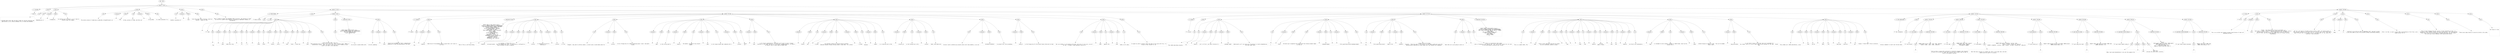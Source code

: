 digraph lpegNode {

node [fontname=Helvetica]
edge [style=dashed]

doc_0 [label="doc - 264"]


doc_0 -> { section_1}
{rank=same; section_1}

section_1 [label="section: 1-229"]


// END RANK doc_0

section_1 -> { header_2 prose_3 prose_4 prose_5 prose_6 prose_7 section_8 section_9}
{rank=same; header_2 prose_3 prose_4 prose_5 prose_6 prose_7 section_8 section_9}

header_2 [label="1 : Compiler"]

prose_3 [label="prose"]

prose_4 [label="prose"]

prose_5 [label="prose"]

prose_6 [label="prose"]

prose_7 [label="prose"]

section_8 [label="section: 21-153"]

section_9 [label="section: 230-264"]


// END RANK section_1

header_2 -> leaf_10
leaf_10  [color=Gray,shape=rectangle,fontname=Inconsolata,label="* Compiler"]
// END RANK header_2

prose_3 -> { raw_11}
{rank=same; raw_11}

raw_11 [label="raw"]


// END RANK prose_3

raw_11 -> leaf_12
leaf_12  [color=Gray,shape=rectangle,fontname=Inconsolata,label="


I decided awhile back that the best format for storing libraries and
applications is as a SQLite database full of blobs and metadata.
"]
// END RANK raw_11

prose_4 -> { raw_13 prespace_14 literal_15 raw_16}
{rank=same; raw_13 prespace_14 literal_15 raw_16}

raw_13 [label="raw"]

prespace_14 [label="prespace"]

literal_15 [label="literal"]

raw_16 [label="raw"]


// END RANK prose_4

raw_13 -> leaf_17
leaf_17  [color=Gray,shape=rectangle,fontname=Inconsolata,label="
Dependencies in"]
// END RANK raw_13

prespace_14 -> leaf_18
leaf_18  [color=Gray,shape=rectangle,fontname=Inconsolata,label=" "]
// END RANK prespace_14

literal_15 -> leaf_19
leaf_19  [color=Gray,shape=rectangle,fontname=Inconsolata,label="bridgetools"]
// END RANK literal_15

raw_16 -> leaf_20
leaf_20  [color=Gray,shape=rectangle,fontname=Inconsolata,label=" are getting out of control, so it's time to
actually make this happen.
"]
// END RANK raw_16

prose_5 -> { raw_21 prespace_22 literal_23 raw_24 prespace_25 literal_26 raw_27}
{rank=same; raw_21 prespace_22 literal_23 raw_24 prespace_25 literal_26 raw_27}

raw_21 [label="raw"]

prespace_22 [label="prespace"]

literal_23 [label="literal"]

raw_24 [label="raw"]

prespace_25 [label="prespace"]

literal_26 [label="literal"]

raw_27 [label="raw"]


// END RANK prose_5

raw_21 -> leaf_28
leaf_28  [color=Gray,shape=rectangle,fontname=Inconsolata,label="
The actual process of compiling is admirably straightforward; we"]
// END RANK raw_21

prespace_22 -> leaf_29
leaf_29  [color=Gray,shape=rectangle,fontname=Inconsolata,label=" "]
// END RANK prespace_22

literal_23 -> leaf_30
leaf_30  [color=Gray,shape=rectangle,fontname=Inconsolata,label="load"]
// END RANK literal_23

raw_24 -> leaf_31
leaf_31  [color=Gray,shape=rectangle,fontname=Inconsolata,label=" a
string, giving it a name, and then use"]
// END RANK raw_24

prespace_25 -> leaf_32
leaf_32  [color=Gray,shape=rectangle,fontname=Inconsolata,label=" "]
// END RANK prespace_25

literal_26 -> leaf_33
leaf_33  [color=Gray,shape=rectangle,fontname=Inconsolata,label="string.dump"]
// END RANK literal_26

raw_27 -> leaf_34
leaf_34  [color=Gray,shape=rectangle,fontname=Inconsolata,label=" to create bytecode of it.
"]
// END RANK raw_27

prose_6 -> { raw_35 prespace_36 literal_37 raw_38}
{rank=same; raw_35 prespace_36 literal_37 raw_38}

raw_35 [label="raw"]

prespace_36 [label="prespace"]

literal_37 [label="literal"]

raw_38 [label="raw"]


// END RANK prose_6

raw_35 -> leaf_39
leaf_39  [color=Gray,shape=rectangle,fontname=Inconsolata,label="
Another invocation of"]
// END RANK raw_35

prespace_36 -> leaf_40
leaf_40  [color=Gray,shape=rectangle,fontname=Inconsolata,label=" "]
// END RANK prespace_36

literal_37 -> leaf_41
leaf_41  [color=Gray,shape=rectangle,fontname=Inconsolata,label="load"]
// END RANK literal_37

raw_38 -> leaf_42
leaf_42  [color=Gray,shape=rectangle,fontname=Inconsolata,label=" turns this back into a function, which we
execute.  Simple as that.
"]
// END RANK raw_38

prose_7 -> { raw_43}
{rank=same; raw_43}

raw_43 [label="raw"]


// END RANK prose_7

raw_43 -> leaf_44
leaf_44  [color=Gray,shape=rectangle,fontname=Inconsolata,label="
Here I intend to design the database table structure, and continue to flesh
out the full system, while hopefully avoiding my lamentable tendency to
overspecify.

"]
// END RANK raw_43

section_8 -> { header_45 prose_46 section_47 section_48 section_49 section_50}
{rank=same; header_45 prose_46 section_47 section_48 section_49 section_50}

header_45 [label="2 : SQLite tables"]

prose_46 [label="prose"]

section_47 [label="section: 24-45"]

section_48 [label="section: 46-106"]

section_49 [label="section: 107-153"]

section_50 [label="section: 154-222"]


// END RANK section_8

header_45 -> leaf_51
leaf_51  [color=Gray,shape=rectangle,fontname=Inconsolata,label="** SQLite tables"]
// END RANK header_45

prose_46 -> { raw_52}
{rank=same; raw_52}

raw_52 [label="raw"]


// END RANK prose_46

raw_52 -> leaf_53
leaf_53  [color=Gray,shape=rectangle,fontname=Inconsolata,label="

"]
// END RANK raw_52

section_47 -> { header_54 prose_55 prose_56 codeblock_57 prose_58}
{rank=same; header_54 prose_55 prose_56 codeblock_57 prose_58}

header_54 [label="3 : code"]

prose_55 [label="prose"]

prose_56 [label="prose"]

codeblock_57 [label="code block 34-40"]

prose_58 [label="prose"]


// END RANK section_47

header_54 -> leaf_59
leaf_59  [color=Gray,shape=rectangle,fontname=Inconsolata,label="*** code"]
// END RANK header_54

prose_55 -> { raw_60 prespace_61 literal_62 raw_63 prespace_64 literal_65 raw_66 prespace_67 literal_68 raw_69 prespace_70 literal_71 raw_72 prespace_73 literal_74 raw_75 prespace_76 literal_77 raw_78}
{rank=same; raw_60 prespace_61 literal_62 raw_63 prespace_64 literal_65 raw_66 prespace_67 literal_68 raw_69 prespace_70 literal_71 raw_72 prespace_73 literal_74 raw_75 prespace_76 literal_77 raw_78}

raw_60 [label="raw"]

prespace_61 [label="prespace"]

literal_62 [label="literal"]

raw_63 [label="raw"]

prespace_64 [label="prespace"]

literal_65 [label="literal"]

raw_66 [label="raw"]

prespace_67 [label="prespace"]

literal_68 [label="literal"]

raw_69 [label="raw"]

prespace_70 [label="prespace"]

literal_71 [label="literal"]

raw_72 [label="raw"]

prespace_73 [label="prespace"]

literal_74 [label="literal"]

raw_75 [label="raw"]

prespace_76 [label="prespace"]

literal_77 [label="literal"]

raw_78 [label="raw"]


// END RANK prose_55

raw_60 -> leaf_79
leaf_79  [color=Gray,shape=rectangle,fontname=Inconsolata,label="

  The"]
// END RANK raw_60

prespace_61 -> leaf_80
leaf_80  [color=Gray,shape=rectangle,fontname=Inconsolata,label=" "]
// END RANK prespace_61

literal_62 -> leaf_81
leaf_81  [color=Gray,shape=rectangle,fontname=Inconsolata,label="code"]
// END RANK literal_62

raw_63 -> leaf_82
leaf_82  [color=Gray,shape=rectangle,fontname=Inconsolata,label=" table has a key"]
// END RANK raw_63

prespace_64 -> leaf_83
leaf_83  [color=Gray,shape=rectangle,fontname=Inconsolata,label=" "]
// END RANK prespace_64

literal_65 -> leaf_84
leaf_84  [color=Gray,shape=rectangle,fontname=Inconsolata,label="id"]
// END RANK literal_65

raw_66 -> leaf_85
leaf_85  [color=Gray,shape=rectangle,fontname=Inconsolata,label=", a"]
// END RANK raw_66

prespace_67 -> leaf_86
leaf_86  [color=Gray,shape=rectangle,fontname=Inconsolata,label=" "]
// END RANK prespace_67

literal_68 -> leaf_87
leaf_87  [color=Gray,shape=rectangle,fontname=Inconsolata,label="blob"]
// END RANK literal_68

raw_69 -> leaf_88
leaf_88  [color=Gray,shape=rectangle,fontname=Inconsolata,label=" field"]
// END RANK raw_69

prespace_70 -> leaf_89
leaf_89  [color=Gray,shape=rectangle,fontname=Inconsolata,label=" "]
// END RANK prespace_70

literal_71 -> leaf_90
leaf_90  [color=Gray,shape=rectangle,fontname=Inconsolata,label="binary"]
// END RANK literal_71

raw_72 -> leaf_91
leaf_91  [color=Gray,shape=rectangle,fontname=Inconsolata,label=", and a"]
// END RANK raw_72

prespace_73 -> leaf_92
leaf_92  [color=Gray,shape=rectangle,fontname=Inconsolata,label=""]
// END RANK prespace_73

literal_74 -> leaf_93
leaf_93  [color=Gray,shape=rectangle,fontname=Inconsolata,label="hash"]
// END RANK literal_74

raw_75 -> leaf_94
leaf_94  [color=Gray,shape=rectangle,fontname=Inconsolata,label=" field.  I think the"]
// END RANK raw_75

prespace_76 -> leaf_95
leaf_95  [color=Gray,shape=rectangle,fontname=Inconsolata,label=" "]
// END RANK prespace_76

literal_77 -> leaf_96
leaf_96  [color=Gray,shape=rectangle,fontname=Inconsolata,label="hash"]
// END RANK literal_77

raw_78 -> leaf_97
leaf_97  [color=Gray,shape=rectangle,fontname=Inconsolata,label=" field should be SHA3, just as a
best-practices sort of thing. As it turns out, after running a test, SHA512 is
substantially faster.  Now, this may or may not be true of SHA512 in pure
LuaJIT, but that's less important.
"]
// END RANK raw_78

prose_56 -> { raw_98}
{rank=same; raw_98}

raw_98 [label="raw"]


// END RANK prose_56

raw_98 -> leaf_99
leaf_99  [color=Gray,shape=rectangle,fontname=Inconsolata,label="
So we want to open/create with:
"]
// END RANK raw_98

codeblock_57 -> leaf_100
leaf_100  [color=Gray,shape=rectangle,fontname=Inconsolata,label="CREATE TABLE IF NOT EXISTS code (
   code_id INTEGER PRIMARY KEY AUTOINCREMENT,
   hash TEXT UNIQUE NOT NULL,
   binary BLOB NOT NULL
);"]
// END RANK codeblock_57

prose_58 -> { raw_101 prespace_102 literal_103 raw_104}
{rank=same; raw_101 prespace_102 literal_103 raw_104}

raw_101 [label="raw"]

prespace_102 [label="prespace"]

literal_103 [label="literal"]

raw_104 [label="raw"]


// END RANK prose_58

raw_101 -> leaf_105
leaf_105  [color=Gray,shape=rectangle,fontname=Inconsolata,label="
strictly speaking"]
// END RANK raw_101

prespace_102 -> leaf_106
leaf_106  [color=Gray,shape=rectangle,fontname=Inconsolata,label=" "]
// END RANK prespace_102

literal_103 -> leaf_107
leaf_107  [color=Gray,shape=rectangle,fontname=Inconsolata,label="blob"]
// END RANK literal_103

raw_104 -> leaf_108
leaf_108  [color=Gray,shape=rectangle,fontname=Inconsolata,label=" should also be UNIQUE but that's comparatively
expensive to check and guaranteed by the hash.

"]
// END RANK raw_104

section_48 -> { header_109 prose_110 codeblock_111 prose_112 prose_113 prose_114 prose_115 prose_116 prose_117 prose_118 prose_119 prose_120 prose_121}
{rank=same; header_109 prose_110 codeblock_111 prose_112 prose_113 prose_114 prose_115 prose_116 prose_117 prose_118 prose_119 prose_120 prose_121}

header_109 [label="3 : module"]

prose_110 [label="prose"]

codeblock_111 [label="code block 51-69"]

prose_112 [label="prose"]

prose_113 [label="prose"]

prose_114 [label="prose"]

prose_115 [label="prose"]

prose_116 [label="prose"]

prose_117 [label="prose"]

prose_118 [label="prose"]

prose_119 [label="prose"]

prose_120 [label="prose"]

prose_121 [label="prose"]


// END RANK section_48

header_109 -> leaf_122
leaf_122  [color=Gray,shape=rectangle,fontname=Inconsolata,label="*** module"]
// END RANK header_109

prose_110 -> { raw_123 prespace_124 literal_125 raw_126}
{rank=same; raw_123 prespace_124 literal_125 raw_126}

raw_123 [label="raw"]

prespace_124 [label="prespace"]

literal_125 [label="literal"]

raw_126 [label="raw"]


// END RANK prose_110

raw_123 -> leaf_127
leaf_127  [color=Gray,shape=rectangle,fontname=Inconsolata,label="

  The"]
// END RANK raw_123

prespace_124 -> leaf_128
leaf_128  [color=Gray,shape=rectangle,fontname=Inconsolata,label=" "]
// END RANK prespace_124

literal_125 -> leaf_129
leaf_129  [color=Gray,shape=rectangle,fontname=Inconsolata,label="modules"]
// END RANK literal_125

raw_126 -> leaf_130
leaf_130  [color=Gray,shape=rectangle,fontname=Inconsolata,label=" table has all the metadata about a given blob. Let's mock it
up first.
"]
// END RANK raw_126

codeblock_111 -> leaf_131
leaf_131  [color=Gray,shape=rectangle,fontname=Inconsolata,label="CREATE TABLE IF NOT EXISTS module (
   module_id INTEGER PRIMARY KEY AUTOINCREMENT,
   time DATETIME DEFAULT CURRENT_TIMESTAMP,
   snapshot INTEGER DEFAULT 1,
   version STRING DEFAULT 'SNAPSHOT',
   name STRING NOT NULL,
   type STRING DEFAULT 'luaJIT-bytecode',
   branch STRING,
   vc_hash STRING,
   project INTEGER NOT NULL,
   code INTEGER,
   FOREIGN KEY (project_id)
      REFERENCES project (project_id)
      ON DELETE RESTRICT
   FOREIGN KEY (code_id)
      REFERENCES code (code_id)
);"]
// END RANK codeblock_111

prose_112 -> { raw_132 prespace_133 literal_134 raw_135 prespace_136 literal_137 raw_138 prespace_139 literal_140 raw_141}
{rank=same; raw_132 prespace_133 literal_134 raw_135 prespace_136 literal_137 raw_138 prespace_139 literal_140 raw_141}

raw_132 [label="raw"]

prespace_133 [label="prespace"]

literal_134 [label="literal"]

raw_135 [label="raw"]

prespace_136 [label="prespace"]

literal_137 [label="literal"]

raw_138 [label="raw"]

prespace_139 [label="prespace"]

literal_140 [label="literal"]

raw_141 [label="raw"]


// END RANK prose_112

raw_132 -> leaf_142
leaf_142  [color=Gray,shape=rectangle,fontname=Inconsolata,label="
Most of this is self-describing."]
// END RANK raw_132

prespace_133 -> leaf_143
leaf_143  [color=Gray,shape=rectangle,fontname=Inconsolata,label=" "]
// END RANK prespace_133

literal_134 -> leaf_144
leaf_144  [color=Gray,shape=rectangle,fontname=Inconsolata,label="snapshot"]
// END RANK literal_134

raw_135 -> leaf_145
leaf_145  [color=Gray,shape=rectangle,fontname=Inconsolata,label=" is a boolean, if false this is a
versioned module.  We'll be adding that later, so everything is configured so
that by default we have a snapshot. "]
// END RANK raw_135

prespace_136 -> leaf_146
leaf_146  [color=Gray,shape=rectangle,fontname=Inconsolata,label=" "]
// END RANK prespace_136

literal_137 -> leaf_147
leaf_147  [color=Gray,shape=rectangle,fontname=Inconsolata,label="version"]
// END RANK literal_137

raw_138 -> leaf_148
leaf_148  [color=Gray,shape=rectangle,fontname=Inconsolata,label=" is expected to be set to
something if"]
// END RANK raw_138

prespace_139 -> leaf_149
leaf_149  [color=Gray,shape=rectangle,fontname=Inconsolata,label=" "]
// END RANK prespace_139

literal_140 -> leaf_150
leaf_150  [color=Gray,shape=rectangle,fontname=Inconsolata,label="version"]
// END RANK literal_140

raw_141 -> leaf_151
leaf_151  [color=Gray,shape=rectangle,fontname=Inconsolata,label=" is true.
"]
// END RANK raw_141

prose_113 -> { raw_152 prespace_153 literal_154 raw_155}
{rank=same; raw_152 prespace_153 literal_154 raw_155}

raw_152 [label="raw"]

prespace_153 [label="prespace"]

literal_154 [label="literal"]

raw_155 [label="raw"]


// END RANK prose_113

raw_152 -> leaf_156
leaf_156  [color=Gray,shape=rectangle,fontname=Inconsolata,label="
Thought: I may want to enforce semver, in which case it would make sense for"]
// END RANK raw_152

prespace_153 -> leaf_157
leaf_157  [color=Gray,shape=rectangle,fontname=Inconsolata,label=""]
// END RANK prespace_153

literal_154 -> leaf_158
leaf_158  [color=Gray,shape=rectangle,fontname=Inconsolata,label="version"]
// END RANK literal_154

raw_155 -> leaf_159
leaf_159  [color=Gray,shape=rectangle,fontname=Inconsolata,label=" to be a foreign key to a table containing major, minor, and patch
fields.
"]
// END RANK raw_155

prose_114 -> { prespace_160 literal_161 raw_162 prespace_163 literal_164 raw_165 prespace_166 literal_167 raw_168 prespace_169 literal_170 raw_171}
{rank=same; prespace_160 literal_161 raw_162 prespace_163 literal_164 raw_165 prespace_166 literal_167 raw_168 prespace_169 literal_170 raw_171}

prespace_160 [label="prespace"]

literal_161 [label="literal"]

raw_162 [label="raw"]

prespace_163 [label="prespace"]

literal_164 [label="literal"]

raw_165 [label="raw"]

prespace_166 [label="prespace"]

literal_167 [label="literal"]

raw_168 [label="raw"]

prespace_169 [label="prespace"]

literal_170 [label="literal"]

raw_171 [label="raw"]


// END RANK prose_114

prespace_160 -> leaf_172
leaf_172  [color=Gray,shape=rectangle,fontname=Inconsolata,label=""]
// END RANK prespace_160

literal_161 -> leaf_173
leaf_173  [color=Gray,shape=rectangle,fontname=Inconsolata,label="name"]
// END RANK literal_161

raw_162 -> leaf_174
leaf_174  [color=Gray,shape=rectangle,fontname=Inconsolata,label=" is the string used to"]
// END RANK raw_162

prespace_163 -> leaf_175
leaf_175  [color=Gray,shape=rectangle,fontname=Inconsolata,label=" "]
// END RANK prespace_163

literal_164 -> leaf_176
leaf_176  [color=Gray,shape=rectangle,fontname=Inconsolata,label="require"]
// END RANK literal_164

raw_165 -> leaf_177
leaf_177  [color=Gray,shape=rectangle,fontname=Inconsolata,label=" the module, stripped of any project
header. "]
// END RANK raw_165

prespace_166 -> leaf_178
leaf_178  [color=Gray,shape=rectangle,fontname=Inconsolata,label=" "]
// END RANK prespace_166

literal_167 -> leaf_179
leaf_179  [color=Gray,shape=rectangle,fontname=Inconsolata,label="name"]
// END RANK literal_167

raw_168 -> leaf_180
leaf_180  [color=Gray,shape=rectangle,fontname=Inconsolata,label=" is not unique except when combined with a"]
// END RANK raw_168

prespace_169 -> leaf_181
leaf_181  [color=Gray,shape=rectangle,fontname=Inconsolata,label=" "]
// END RANK prespace_169

literal_170 -> leaf_182
leaf_182  [color=Gray,shape=rectangle,fontname=Inconsolata,label="project"]
// END RANK literal_170

raw_171 -> leaf_183
leaf_183  [color=Gray,shape=rectangle,fontname=Inconsolata,label=", which
is.
"]
// END RANK raw_171

prose_115 -> { prespace_184 literal_185 raw_186}
{rank=same; prespace_184 literal_185 raw_186}

prespace_184 [label="prespace"]

literal_185 [label="literal"]

raw_186 [label="raw"]


// END RANK prose_115

prespace_184 -> leaf_187
leaf_187  [color=Gray,shape=rectangle,fontname=Inconsolata,label=""]
// END RANK prespace_184

literal_185 -> leaf_188
leaf_188  [color=Gray,shape=rectangle,fontname=Inconsolata,label="type"]
// END RANK literal_185

raw_186 -> leaf_189
leaf_189  [color=Gray,shape=rectangle,fontname=Inconsolata,label=" is for future compatibility. Eventually we'll want to store C shared
libraries in the codex, and Orb is in principle language-agnostic, so there's
no natural limit to what types we might have.
"]
// END RANK raw_186

prose_116 -> { prespace_190 literal_191 raw_192 prespace_193 literal_194 raw_195 prespace_196 literal_197 raw_198 prespace_199 literal_200 raw_201}
{rank=same; prespace_190 literal_191 raw_192 prespace_193 literal_194 raw_195 prespace_196 literal_197 raw_198 prespace_199 literal_200 raw_201}

prespace_190 [label="prespace"]

literal_191 [label="literal"]

raw_192 [label="raw"]

prespace_193 [label="prespace"]

literal_194 [label="literal"]

raw_195 [label="raw"]

prespace_196 [label="prespace"]

literal_197 [label="literal"]

raw_198 [label="raw"]

prespace_199 [label="prespace"]

literal_200 [label="literal"]

raw_201 [label="raw"]


// END RANK prose_116

prespace_190 -> leaf_202
leaf_202  [color=Gray,shape=rectangle,fontname=Inconsolata,label=""]
// END RANK prespace_190

literal_191 -> leaf_203
leaf_203  [color=Gray,shape=rectangle,fontname=Inconsolata,label="branch"]
// END RANK literal_191

raw_192 -> leaf_204
leaf_204  [color=Gray,shape=rectangle,fontname=Inconsolata,label=" and"]
// END RANK raw_192

prespace_193 -> leaf_205
leaf_205  [color=Gray,shape=rectangle,fontname=Inconsolata,label=" "]
// END RANK prespace_193

literal_194 -> leaf_206
leaf_206  [color=Gray,shape=rectangle,fontname=Inconsolata,label="vc_hash"]
// END RANK literal_194

raw_195 -> leaf_207
leaf_207  [color=Gray,shape=rectangle,fontname=Inconsolata,label=" are optional fields for version-control purposes.
Optional because release software doesn't need them.  It's called"]
// END RANK raw_195

prespace_196 -> leaf_208
leaf_208  [color=Gray,shape=rectangle,fontname=Inconsolata,label=" "]
// END RANK prespace_196

literal_197 -> leaf_209
leaf_209  [color=Gray,shape=rectangle,fontname=Inconsolata,label="vc_hash"]
// END RANK literal_197

raw_198 -> leaf_210
leaf_210  [color=Gray,shape=rectangle,fontname=Inconsolata,label="
because"]
// END RANK raw_198

prespace_199 -> leaf_211
leaf_211  [color=Gray,shape=rectangle,fontname=Inconsolata,label=" "]
// END RANK prespace_199

literal_200 -> leaf_212
leaf_212  [color=Gray,shape=rectangle,fontname=Inconsolata,label="commit"]
// END RANK literal_200

raw_201 -> leaf_213
leaf_213  [color=Gray,shape=rectangle,fontname=Inconsolata,label=" is a reserved word in SQL.
"]
// END RANK raw_201

prose_117 -> { prespace_214 literal_215 raw_216 prespace_217 literal_218 raw_219}
{rank=same; prespace_214 literal_215 raw_216 prespace_217 literal_218 raw_219}

prespace_214 [label="prespace"]

literal_215 [label="literal"]

raw_216 [label="raw"]

prespace_217 [label="prespace"]

literal_218 [label="literal"]

raw_219 [label="raw"]


// END RANK prose_117

prespace_214 -> leaf_220
leaf_220  [color=Gray,shape=rectangle,fontname=Inconsolata,label=""]
// END RANK prespace_214

literal_215 -> leaf_221
leaf_221  [color=Gray,shape=rectangle,fontname=Inconsolata,label="project_id"]
// END RANK literal_215

raw_216 -> leaf_222
leaf_222  [color=Gray,shape=rectangle,fontname=Inconsolata,label=" is the foreign key to the"]
// END RANK raw_216

prespace_217 -> leaf_223
leaf_223  [color=Gray,shape=rectangle,fontname=Inconsolata,label=" "]
// END RANK prespace_217

literal_218 -> leaf_224
leaf_224  [color=Gray,shape=rectangle,fontname=Inconsolata,label="project"]
// END RANK literal_218

raw_219 -> leaf_225
leaf_225  [color=Gray,shape=rectangle,fontname=Inconsolata,label=" table, described next.
"]
// END RANK raw_219

prose_118 -> { raw_226 prespace_227 literal_228 raw_229}
{rank=same; raw_226 prespace_227 literal_228 raw_229}

raw_226 [label="raw"]

prespace_227 [label="prespace"]

literal_228 [label="literal"]

raw_229 [label="raw"]


// END RANK prose_118

raw_226 -> leaf_230
leaf_230  [color=Gray,shape=rectangle,fontname=Inconsolata,label="
We don't want to delete any projects which still have modules, so we use"]
// END RANK raw_226

prespace_227 -> leaf_231
leaf_231  [color=Gray,shape=rectangle,fontname=Inconsolata,label=""]
// END RANK prespace_227

literal_228 -> leaf_232
leaf_232  [color=Gray,shape=rectangle,fontname=Inconsolata,label="ON DELETE RESTRICT"]
// END RANK literal_228

raw_229 -> leaf_233
leaf_233  [color=Gray,shape=rectangle,fontname=Inconsolata,label=" to prevent this from succeeding.
"]
// END RANK raw_229

prose_119 -> { prespace_234 literal_235 raw_236}
{rank=same; prespace_234 literal_235 raw_236}

prespace_234 [label="prespace"]

literal_235 [label="literal"]

raw_236 [label="raw"]


// END RANK prose_119

prespace_234 -> leaf_237
leaf_237  [color=Gray,shape=rectangle,fontname=Inconsolata,label=""]
// END RANK prespace_234

literal_235 -> leaf_238
leaf_238  [color=Gray,shape=rectangle,fontname=Inconsolata,label="code_id"]
// END RANK literal_235

raw_236 -> leaf_239
leaf_239  [color=Gray,shape=rectangle,fontname=Inconsolata,label=" is the foreign key for the actual binary blob and its hash.
"]
// END RANK raw_236

prose_120 -> { raw_240 prespace_241 literal_242 raw_243 prespace_244 literal_245 raw_246}
{rank=same; raw_240 prespace_241 literal_242 raw_243 prespace_244 literal_245 raw_246}

raw_240 [label="raw"]

prespace_241 [label="prespace"]

literal_242 [label="literal"]

raw_243 [label="raw"]

prespace_244 [label="prespace"]

literal_245 [label="literal"]

raw_246 [label="raw"]


// END RANK prose_120

raw_240 -> leaf_247
leaf_247  [color=Gray,shape=rectangle,fontname=Inconsolata,label="
Not sure whether to de-normalize the hash, and since I'm not sure, we won't
for now.  It doesn't seem necessary since we'll"]
// END RANK raw_240

prespace_241 -> leaf_248
leaf_248  [color=Gray,shape=rectangle,fontname=Inconsolata,label=" "]
// END RANK prespace_241

literal_242 -> leaf_249
leaf_249  [color=Gray,shape=rectangle,fontname=Inconsolata,label="JOIN"]
// END RANK literal_242

raw_243 -> leaf_250
leaf_250  [color=Gray,shape=rectangle,fontname=Inconsolata,label=" against the"]
// END RANK raw_243

prespace_244 -> leaf_251
leaf_251  [color=Gray,shape=rectangle,fontname=Inconsolata,label=" "]
// END RANK prespace_244

literal_245 -> leaf_252
leaf_252  [color=Gray,shape=rectangle,fontname=Inconsolata,label="code"]
// END RANK literal_245

raw_246 -> leaf_253
leaf_253  [color=Gray,shape=rectangle,fontname=Inconsolata,label="
table in all cases.
"]
// END RANK raw_246

prose_121 -> { raw_254}
{rank=same; raw_254}

raw_254 [label="raw"]


// END RANK prose_121

raw_254 -> leaf_255
leaf_255  [color=Gray,shape=rectangle,fontname=Inconsolata,label="
It might be useful to add at least the hash of the source Orb file, I'm
trying to stay focused for now.

"]
// END RANK raw_254

section_49 -> { header_256 prose_257 prose_258 prose_259 prose_260 prose_261 codeblock_262 prose_263 prose_264 prose_265 prose_266}
{rank=same; header_256 prose_257 prose_258 prose_259 prose_260 prose_261 codeblock_262 prose_263 prose_264 prose_265 prose_266}

header_256 [label="3 : project"]

prose_257 [label="prose"]

prose_258 [label="prose"]

prose_259 [label="prose"]

prose_260 [label="prose"]

prose_261 [label="prose"]

codeblock_262 [label="code block 126-136"]

prose_263 [label="prose"]

prose_264 [label="prose"]

prose_265 [label="prose"]

prose_266 [label="prose"]


// END RANK section_49

header_256 -> leaf_267
leaf_267  [color=Gray,shape=rectangle,fontname=Inconsolata,label="*** project"]
// END RANK header_256

prose_257 -> { raw_268}
{rank=same; raw_268}

raw_268 [label="raw"]


// END RANK prose_257

raw_268 -> leaf_269
leaf_269  [color=Gray,shape=rectangle,fontname=Inconsolata,label="

This table describes projects.
"]
// END RANK raw_268

prose_258 -> { raw_270 prespace_271 literal_272 raw_273 prespace_274 literal_275 raw_276}
{rank=same; raw_270 prespace_271 literal_272 raw_273 prespace_274 literal_275 raw_276}

raw_270 [label="raw"]

prespace_271 [label="prespace"]

literal_272 [label="literal"]

raw_273 [label="raw"]

prespace_274 [label="prespace"]

literal_275 [label="literal"]

raw_276 [label="raw"]


// END RANK prose_258

raw_270 -> leaf_277
leaf_277  [color=Gray,shape=rectangle,fontname=Inconsolata,label="
Our"]
// END RANK raw_270

prespace_271 -> leaf_278
leaf_278  [color=Gray,shape=rectangle,fontname=Inconsolata,label=" "]
// END RANK prespace_271

literal_272 -> leaf_279
leaf_279  [color=Gray,shape=rectangle,fontname=Inconsolata,label="require"]
// END RANK literal_272

raw_273 -> leaf_280
leaf_280  [color=Gray,shape=rectangle,fontname=Inconsolata,label=" will, at first, just add a function to"]
// END RANK raw_273

prespace_274 -> leaf_281
leaf_281  [color=Gray,shape=rectangle,fontname=Inconsolata,label=" "]
// END RANK prespace_274

literal_275 -> leaf_282
leaf_282  [color=Gray,shape=rectangle,fontname=Inconsolata,label="package.loader"]
// END RANK literal_275

raw_276 -> leaf_283
leaf_283  [color=Gray,shape=rectangle,fontname=Inconsolata,label=".
Additionally we'll use some sort of manifest to resolve dependencies,
but that comes later.
"]
// END RANK raw_276

prose_259 -> { raw_284 prespace_285 italic_286 raw_287 prespace_288 literal_289 raw_290 prespace_291 literal_292 raw_293}
{rank=same; raw_284 prespace_285 italic_286 raw_287 prespace_288 literal_289 raw_290 prespace_291 literal_292 raw_293}

raw_284 [label="raw"]

prespace_285 [label="prespace"]

italic_286 [label="italic"]

raw_287 [label="raw"]

prespace_288 [label="prespace"]

literal_289 [label="literal"]

raw_290 [label="raw"]

prespace_291 [label="prespace"]

literal_292 [label="literal"]

raw_293 [label="raw"]


// END RANK prose_259

raw_284 -> leaf_294
leaf_294  [color=Gray,shape=rectangle,fontname=Inconsolata,label="
I"]
// END RANK raw_284

prespace_285 -> leaf_295
leaf_295  [color=Gray,shape=rectangle,fontname=Inconsolata,label=" "]
// END RANK prespace_285

italic_286 -> leaf_296
leaf_296  [color=Gray,shape=rectangle,fontname=Inconsolata,label="think"]
// END RANK italic_286

raw_287 -> leaf_297
leaf_297  [color=Gray,shape=rectangle,fontname=Inconsolata,label=" the best way to separate fully-qualified from relative module names
is like so:"]
// END RANK raw_287

prespace_288 -> leaf_298
leaf_298  [color=Gray,shape=rectangle,fontname=Inconsolata,label=" "]
// END RANK prespace_288

literal_289 -> leaf_299
leaf_299  [color=Gray,shape=rectangle,fontname=Inconsolata,label="modname/submod"]
// END RANK literal_289

raw_290 -> leaf_300
leaf_300  [color=Gray,shape=rectangle,fontname=Inconsolata,label=","]
// END RANK raw_290

prespace_291 -> leaf_301
leaf_301  [color=Gray,shape=rectangle,fontname=Inconsolata,label=" "]
// END RANK prespace_291

literal_292 -> leaf_302
leaf_302  [color=Gray,shape=rectangle,fontname=Inconsolata,label="fully.qualified.project:modname/submod"]
// END RANK literal_292

raw_293 -> leaf_303
leaf_303  [color=Gray,shape=rectangle,fontname=Inconsolata,label=".
"]
// END RANK raw_293

prose_260 -> { raw_304 prespace_305 literal_306 raw_307 prespace_308 bold_309 raw_310}
{rank=same; raw_304 prespace_305 literal_306 raw_307 prespace_308 bold_309 raw_310}

raw_304 [label="raw"]

prespace_305 [label="prespace"]

literal_306 [label="literal"]

raw_307 [label="raw"]

prespace_308 [label="prespace"]

bold_309 [label="bold"]

raw_310 [label="raw"]


// END RANK prose_260

raw_304 -> leaf_311
leaf_311  [color=Gray,shape=rectangle,fontname=Inconsolata,label="
Any"]
// END RANK raw_304

prespace_305 -> leaf_312
leaf_312  [color=Gray,shape=rectangle,fontname=Inconsolata,label=" "]
// END RANK prespace_305

literal_306 -> leaf_313
leaf_313  [color=Gray,shape=rectangle,fontname=Inconsolata,label="fully.qualified.project"]
// END RANK literal_306

raw_307 -> leaf_314
leaf_314  [color=Gray,shape=rectangle,fontname=Inconsolata,label=" needs to be"]
// END RANK raw_307

prespace_308 -> leaf_315
leaf_315  [color=Gray,shape=rectangle,fontname=Inconsolata,label=" "]
// END RANK prespace_308

bold_309 -> leaf_316
leaf_316  [color=Gray,shape=rectangle,fontname=Inconsolata,label="globally"]
// END RANK bold_309

raw_310 -> leaf_317
leaf_317  [color=Gray,shape=rectangle,fontname=Inconsolata,label=" unique across all bridge
projects.  There has never in the history of ever been a good way to do this.
Having project manifests at least keeps this from leaking into codebases.
"]
// END RANK raw_310

prose_261 -> { raw_318 prespace_319 literal_320 raw_321}
{rank=same; raw_318 prespace_319 literal_320 raw_321}

raw_318 [label="raw"]

prespace_319 [label="prespace"]

literal_320 [label="literal"]

raw_321 [label="raw"]


// END RANK prose_261

raw_318 -> leaf_322
leaf_322  [color=Gray,shape=rectangle,fontname=Inconsolata,label="
Note that we're just going to split on"]
// END RANK raw_318

prespace_319 -> leaf_323
leaf_323  [color=Gray,shape=rectangle,fontname=Inconsolata,label=" "]
// END RANK prespace_319

literal_320 -> leaf_324
leaf_324  [color=Gray,shape=rectangle,fontname=Inconsolata,label=":"]
// END RANK literal_320

raw_321 -> leaf_325
leaf_325  [color=Gray,shape=rectangle,fontname=Inconsolata,label=", there's no expectation that either
side is formatted in any special way.  Any \"valid utf8\" except let's be real,
I'm not even going to sanitize your string...
"]
// END RANK raw_321

codeblock_262 -> leaf_326
leaf_326  [color=Gray,shape=rectangle,fontname=Inconsolata,label="CREATE TABLE IF NOT EXISTS project (
   project_id INTEGER PRIMARY KEY AUTOINCREMENT,
   name STRING UNIQUE NOT NULL ON CONFLICT IGNORE,
   repo STRING,
   repo_type STRING DEFAULT 'git',
   repo_alternates STRING,
   home STRING,
   website STRING
);"]
// END RANK codeblock_262

prose_263 -> { raw_327 prespace_328 literal_329 raw_330 prespace_331 literal_332 raw_333 prespace_334 literal_335 raw_336 prespace_337 literal_338 raw_339 prespace_340 literal_341 raw_342 prespace_343 literal_344 raw_345}
{rank=same; raw_327 prespace_328 literal_329 raw_330 prespace_331 literal_332 raw_333 prespace_334 literal_335 raw_336 prespace_337 literal_338 raw_339 prespace_340 literal_341 raw_342 prespace_343 literal_344 raw_345}

raw_327 [label="raw"]

prespace_328 [label="prespace"]

literal_329 [label="literal"]

raw_330 [label="raw"]

prespace_331 [label="prespace"]

literal_332 [label="literal"]

raw_333 [label="raw"]

prespace_334 [label="prespace"]

literal_335 [label="literal"]

raw_336 [label="raw"]

prespace_337 [label="prespace"]

literal_338 [label="literal"]

raw_339 [label="raw"]

prespace_340 [label="prespace"]

literal_341 [label="literal"]

raw_342 [label="raw"]

prespace_343 [label="prespace"]

literal_344 [label="literal"]

raw_345 [label="raw"]


// END RANK prose_263

raw_327 -> leaf_346
leaf_346  [color=Gray,shape=rectangle,fontname=Inconsolata,label="
This is a simple table. The"]
// END RANK raw_327

prespace_328 -> leaf_347
leaf_347  [color=Gray,shape=rectangle,fontname=Inconsolata,label=" "]
// END RANK prespace_328

literal_329 -> leaf_348
leaf_348  [color=Gray,shape=rectangle,fontname=Inconsolata,label="name"]
// END RANK literal_329

raw_330 -> leaf_349
leaf_349  [color=Gray,shape=rectangle,fontname=Inconsolata,label=" field is most important and must be unique,
as we've indicated, globally unique."]
// END RANK raw_330

prespace_331 -> leaf_350
leaf_350  [color=Gray,shape=rectangle,fontname=Inconsolata,label=" "]
// END RANK prespace_331

literal_332 -> leaf_351
leaf_351  [color=Gray,shape=rectangle,fontname=Inconsolata,label="repo"]
// END RANK literal_332

raw_333 -> leaf_352
leaf_352  [color=Gray,shape=rectangle,fontname=Inconsolata,label=","]
// END RANK raw_333

prespace_334 -> leaf_353
leaf_353  [color=Gray,shape=rectangle,fontname=Inconsolata,label=" "]
// END RANK prespace_334

literal_335 -> leaf_354
leaf_354  [color=Gray,shape=rectangle,fontname=Inconsolata,label="home"]
// END RANK literal_335

raw_336 -> leaf_355
leaf_355  [color=Gray,shape=rectangle,fontname=Inconsolata,label=", and"]
// END RANK raw_336

prespace_337 -> leaf_356
leaf_356  [color=Gray,shape=rectangle,fontname=Inconsolata,label=" "]
// END RANK prespace_337

literal_338 -> leaf_357
leaf_357  [color=Gray,shape=rectangle,fontname=Inconsolata,label="website"]
// END RANK literal_338

raw_339 -> leaf_358
leaf_358  [color=Gray,shape=rectangle,fontname=Inconsolata,label=" are all
URIs; I think"]
// END RANK raw_339

prespace_340 -> leaf_359
leaf_359  [color=Gray,shape=rectangle,fontname=Inconsolata,label=" "]
// END RANK prespace_340

literal_341 -> leaf_360
leaf_360  [color=Gray,shape=rectangle,fontname=Inconsolata,label="repo"]
// END RANK literal_341

raw_342 -> leaf_361
leaf_361  [color=Gray,shape=rectangle,fontname=Inconsolata,label=" and"]
// END RANK raw_342

prespace_343 -> leaf_362
leaf_362  [color=Gray,shape=rectangle,fontname=Inconsolata,label=" "]
// END RANK prespace_343

literal_344 -> leaf_363
leaf_363  [color=Gray,shape=rectangle,fontname=Inconsolata,label="website"]
// END RANK literal_344

raw_345 -> leaf_364
leaf_364  [color=Gray,shape=rectangle,fontname=Inconsolata,label=" are fairly self-explanatory.
"]
// END RANK raw_345

prose_264 -> { prespace_365 literal_366 raw_367 prespace_368 literal_369 raw_370}
{rank=same; prespace_365 literal_366 raw_367 prespace_368 literal_369 raw_370}

prespace_365 [label="prespace"]

literal_366 [label="literal"]

raw_367 [label="raw"]

prespace_368 [label="prespace"]

literal_369 [label="literal"]

raw_370 [label="raw"]


// END RANK prose_264

prespace_365 -> leaf_371
leaf_371  [color=Gray,shape=rectangle,fontname=Inconsolata,label=""]
// END RANK prespace_365

literal_366 -> leaf_372
leaf_372  [color=Gray,shape=rectangle,fontname=Inconsolata,label="home"]
// END RANK literal_366

raw_367 -> leaf_373
leaf_373  [color=Gray,shape=rectangle,fontname=Inconsolata,label=" is intended to serve content, probably in JSON format, which can be
placed into a"]
// END RANK raw_367

prespace_368 -> leaf_374
leaf_374  [color=Gray,shape=rectangle,fontname=Inconsolata,label=" "]
// END RANK prespace_368

literal_369 -> leaf_375
leaf_375  [color=Gray,shape=rectangle,fontname=Inconsolata,label="codex"]
// END RANK literal_369

raw_370 -> leaf_376
leaf_376  [color=Gray,shape=rectangle,fontname=Inconsolata,label=" without having to compile a repo.  This will be added
(much) later.
"]
// END RANK raw_370

prose_265 -> { prespace_377 literal_378 raw_379}
{rank=same; prespace_377 literal_378 raw_379}

prespace_377 [label="prespace"]

literal_378 [label="literal"]

raw_379 [label="raw"]


// END RANK prose_265

prespace_377 -> leaf_380
leaf_380  [color=Gray,shape=rectangle,fontname=Inconsolata,label=""]
// END RANK prespace_377

literal_378 -> leaf_381
leaf_381  [color=Gray,shape=rectangle,fontname=Inconsolata,label="repo_alternates"]
// END RANK literal_378

raw_379 -> leaf_382
leaf_382  [color=Gray,shape=rectangle,fontname=Inconsolata,label=" is just what it says: if the main repo isn't available for
any reason, this is a list of URIs which can be checked for the repo.  Format
TBD.
"]
// END RANK raw_379

prose_266 -> { raw_383 prespace_384 literal_385 raw_386 prespace_387 literal_388 raw_389 prespace_390 literal_391 raw_392 prespace_393 literal_394 raw_395}
{rank=same; raw_383 prespace_384 literal_385 raw_386 prespace_387 literal_388 raw_389 prespace_390 literal_391 raw_392 prespace_393 literal_394 raw_395}

raw_383 [label="raw"]

prespace_384 [label="prespace"]

literal_385 [label="literal"]

raw_386 [label="raw"]

prespace_387 [label="prespace"]

literal_388 [label="literal"]

raw_389 [label="raw"]

prespace_390 [label="prespace"]

literal_391 [label="literal"]

raw_392 [label="raw"]

prespace_393 [label="prespace"]

literal_394 [label="literal"]

raw_395 [label="raw"]


// END RANK prose_266

raw_383 -> leaf_396
leaf_396  [color=Gray,shape=rectangle,fontname=Inconsolata,label="
This scheme isn't 100% satisfactory, since"]
// END RANK raw_383

prespace_384 -> leaf_397
leaf_397  [color=Gray,shape=rectangle,fontname=Inconsolata,label=" "]
// END RANK prespace_384

literal_385 -> leaf_398
leaf_398  [color=Gray,shape=rectangle,fontname=Inconsolata,label="repo"]
// END RANK literal_385

raw_386 -> leaf_399
leaf_399  [color=Gray,shape=rectangle,fontname=Inconsolata,label=" can be"]
// END RANK raw_386

prespace_387 -> leaf_400
leaf_400  [color=Gray,shape=rectangle,fontname=Inconsolata,label=" "]
// END RANK prespace_387

literal_388 -> leaf_401
leaf_401  [color=Gray,shape=rectangle,fontname=Inconsolata,label="NULL"]
// END RANK literal_388

raw_389 -> leaf_402
leaf_402  [color=Gray,shape=rectangle,fontname=Inconsolata,label=", but"]
// END RANK raw_389

prespace_390 -> leaf_403
leaf_403  [color=Gray,shape=rectangle,fontname=Inconsolata,label=""]
// END RANK prespace_390

literal_391 -> leaf_404
leaf_404  [color=Gray,shape=rectangle,fontname=Inconsolata,label="repo_type"]
// END RANK literal_391

raw_392 -> leaf_405
leaf_405  [color=Gray,shape=rectangle,fontname=Inconsolata,label=" would be"]
// END RANK raw_392

prespace_393 -> leaf_406
leaf_406  [color=Gray,shape=rectangle,fontname=Inconsolata,label=" "]
// END RANK prespace_393

literal_394 -> leaf_407
leaf_407  [color=Gray,shape=rectangle,fontname=Inconsolata,label="git"]
// END RANK literal_394

raw_395 -> leaf_408
leaf_408  [color=Gray,shape=rectangle,fontname=Inconsolata,label=" anyway. I think that's fine in practice.

"]
// END RANK raw_395

section_50 -> { header_409 prose_410 section_411 section_412 section_413 section_414 section_415 section_416 section_417}
{rank=same; header_409 prose_410 section_411 section_412 section_413 section_414 section_415 section_416 section_417}

header_409 [label="3 : SQL statements"]

prose_410 [label="prose"]

section_411 [label="section: 159-167"]

section_412 [label="section: 168-180"]

section_413 [label="section: 181-192"]

section_414 [label="section: 193-200"]

section_415 [label="section: 201-208"]

section_416 [label="section: 209-222"]

section_417 [label="section: 223-229"]


// END RANK section_50

header_409 -> leaf_418
leaf_418  [color=Gray,shape=rectangle,fontname=Inconsolata,label="*** SQL statements"]
// END RANK header_409

prose_410 -> { raw_419}
{rank=same; raw_419}

raw_419 [label="raw"]


// END RANK prose_410

raw_419 -> leaf_420
leaf_420  [color=Gray,shape=rectangle,fontname=Inconsolata,label="

Various commands to insert and retrieve data.

"]
// END RANK raw_419

section_411 -> { header_421 prose_422 codeblock_423}
{rank=same; header_421 prose_422 codeblock_423}

header_421 [label="4 : new project"]

prose_422 [label="prose"]

codeblock_423 [label="code block 162-165"]


// END RANK section_411

header_421 -> leaf_424
leaf_424  [color=Gray,shape=rectangle,fontname=Inconsolata,label="**** new project"]
// END RANK header_421

prose_422 -> { raw_425}
{rank=same; raw_425}

raw_425 [label="raw"]


// END RANK prose_422

raw_425 -> leaf_426
leaf_426  [color=Gray,shape=rectangle,fontname=Inconsolata,label="

"]
// END RANK raw_425

codeblock_423 -> leaf_427
leaf_427  [color=Gray,shape=rectangle,fontname=Inconsolata,label="INSERT INTO project (name, repo, home, website)
VALUES (:name, :repo, :home, :website);"]
// END RANK codeblock_423

section_412 -> { header_428 prose_429 codeblock_430}
{rank=same; header_428 prose_429 codeblock_430}

header_428 [label="4 : new code"]

prose_429 [label="prose"]

codeblock_430 [label="code block 174-178"]


// END RANK section_412

header_428 -> leaf_431
leaf_431  [color=Gray,shape=rectangle,fontname=Inconsolata,label="**** new code"]
// END RANK header_428

prose_429 -> { raw_432}
{rank=same; raw_432}

raw_432 [label="raw"]


// END RANK prose_429

raw_432 -> leaf_433
leaf_433  [color=Gray,shape=rectangle,fontname=Inconsolata,label="

Since we have a unique hash constraint it should be cheapest (and clearest)
to just try to write all codes then retrieve their primary keys by hash to
write to the module revision.
"]
// END RANK raw_432

codeblock_430 -> leaf_434
leaf_434  [color=Gray,shape=rectangle,fontname=Inconsolata,label="INSERT INTO code (hash, binary)
VALUES (:hash, :binary)
ON CONFLICT IGNORE;"]
// END RANK codeblock_430

section_413 -> { header_435 prose_436 codeblock_437}
{rank=same; header_435 prose_436 codeblock_437}

header_435 [label="4 : add module"]

prose_436 [label="prose"]

codeblock_437 [label="code block 186-190"]


// END RANK section_413

header_435 -> leaf_438
leaf_438  [color=Gray,shape=rectangle,fontname=Inconsolata,label="**** add module"]
// END RANK header_435

prose_436 -> { raw_439}
{rank=same; raw_439}

raw_439 [label="raw"]


// END RANK prose_436

raw_439 -> leaf_440
leaf_440  [color=Gray,shape=rectangle,fontname=Inconsolata,label="

  Note that many versions of a module may refer to the same code, and each
module must be a part of a project.
"]
// END RANK raw_439

codeblock_437 -> leaf_441
leaf_441  [color=Gray,shape=rectangle,fontname=Inconsolata,label="INSERT INTO module (snapshot, version, name,
                    branch, vc_hash, project_id, code_id)
VALUES (:snapshot, :version, :name, :branch, :vc_hash, :project_id, :code_id);"]
// END RANK codeblock_437

section_414 -> { header_442 prose_443 codeblock_444}
{rank=same; header_442 prose_443 codeblock_444}

header_442 [label="4 : get project_id"]

prose_443 [label="prose"]

codeblock_444 [label="code block 195-198"]


// END RANK section_414

header_442 -> leaf_445
leaf_445  [color=Gray,shape=rectangle,fontname=Inconsolata,label="**** get project_id"]
// END RANK header_442

prose_443 -> { raw_446}
{rank=same; raw_446}

raw_446 [label="raw"]


// END RANK prose_443

raw_446 -> leaf_447
leaf_447  [color=Gray,shape=rectangle,fontname=Inconsolata,label="
"]
// END RANK raw_446

codeblock_444 -> leaf_448
leaf_448  [color=Gray,shape=rectangle,fontname=Inconsolata,label="SELECT (CAST project.project_id AS REAL) FROM project
WHERE project.name = %s;"]
// END RANK codeblock_444

section_415 -> { header_449 prose_450 codeblock_451}
{rank=same; header_449 prose_450 codeblock_451}

header_449 [label="4 : get code_id by hash"]

prose_450 [label="prose"]

codeblock_451 [label="code block 203-206"]


// END RANK section_415

header_449 -> leaf_452
leaf_452  [color=Gray,shape=rectangle,fontname=Inconsolata,label="**** get code_id by hash"]
// END RANK header_449

prose_450 -> { raw_453}
{rank=same; raw_453}

raw_453 [label="raw"]


// END RANK prose_450

raw_453 -> leaf_454
leaf_454  [color=Gray,shape=rectangle,fontname=Inconsolata,label="
"]
// END RANK raw_453

codeblock_451 -> leaf_455
leaf_455  [color=Gray,shape=rectangle,fontname=Inconsolata,label="SELECT (CAST code.code_id AS REAL) FROM code
WHERE code.hash = %s;"]
// END RANK codeblock_451

section_416 -> { header_456 prose_457 codeblock_458}
{rank=same; header_456 prose_457 codeblock_458}

header_456 [label="4 : get latest module code_id"]

prose_457 [label="prose"]

codeblock_458 [label="code block 214-220"]


// END RANK section_416

header_456 -> leaf_459
leaf_459  [color=Gray,shape=rectangle,fontname=Inconsolata,label="**** get latest module code_id"]
// END RANK header_456

prose_457 -> { raw_460 prespace_461 literal_462 raw_463}
{rank=same; raw_460 prespace_461 literal_462 raw_463}

raw_460 [label="raw"]

prespace_461 [label="prespace"]

literal_462 [label="literal"]

raw_463 [label="raw"]


// END RANK prose_457

raw_460 -> leaf_464
leaf_464  [color=Gray,shape=rectangle,fontname=Inconsolata,label="

When I get some documentation I can join this against the"]
// END RANK raw_460

prespace_461 -> leaf_465
leaf_465  [color=Gray,shape=rectangle,fontname=Inconsolata,label=" "]
// END RANK prespace_461

literal_462 -> leaf_466
leaf_466  [color=Gray,shape=rectangle,fontname=Inconsolata,label="code"]
// END RANK literal_462

raw_463 -> leaf_467
leaf_467  [color=Gray,shape=rectangle,fontname=Inconsolata,label=" table and
retrieve the code itself, directly.
"]
// END RANK raw_463

codeblock_458 -> leaf_468
leaf_468  [color=Gray,shape=rectangle,fontname=Inconsolata,label="SELECT
   (CAST module.code_id AS REAL) FROM module
WHERE module.project_id = %d
   AND module.name = %s
ORDER BY module.time DESC LIMIT 1;"]
// END RANK codeblock_458

section_417 -> { header_469 prose_470 codeblock_471}
{rank=same; header_469 prose_470 codeblock_471}

header_469 [label="4 : get latest module bytecode"]

prose_470 [label="prose"]

codeblock_471 [label="code block 225-228"]


// END RANK section_417

header_469 -> leaf_472
leaf_472  [color=Gray,shape=rectangle,fontname=Inconsolata,label="**** get latest module bytecode"]
// END RANK header_469

prose_470 -> { raw_473}
{rank=same; raw_473}

raw_473 [label="raw"]


// END RANK prose_470

raw_473 -> leaf_474
leaf_474  [color=Gray,shape=rectangle,fontname=Inconsolata,label="
"]
// END RANK raw_473

codeblock_471 -> leaf_475
leaf_475  [color=Gray,shape=rectangle,fontname=Inconsolata,label="SELECT code.binary FROM code
WHERE code.code_id = %d ;"]
// END RANK codeblock_471

section_9 -> { header_476 prose_477 prose_478 prose_479 prose_480 prose_481 prose_482 prose_483}
{rank=same; header_476 prose_477 prose_478 prose_479 prose_480 prose_481 prose_482 prose_483}

header_476 [label="2 : Future"]

prose_477 [label="prose"]

prose_478 [label="prose"]

prose_479 [label="prose"]

prose_480 [label="prose"]

prose_481 [label="prose"]

prose_482 [label="prose"]

prose_483 [label="prose"]


// END RANK section_9

header_476 -> leaf_484
leaf_484  [color=Gray,shape=rectangle,fontname=Inconsolata,label="** Future"]
// END RANK header_476

prose_477 -> { raw_485 prespace_486 literal_487 raw_488}
{rank=same; raw_485 prespace_486 literal_487 raw_488}

raw_485 [label="raw"]

prespace_486 [label="prespace"]

literal_487 [label="literal"]

raw_488 [label="raw"]


// END RANK prose_477

raw_485 -> leaf_489
leaf_489  [color=Gray,shape=rectangle,fontname=Inconsolata,label="

  This is an initial and (almost) minimal specification of what will
eventually be the"]
// END RANK raw_485

prespace_486 -> leaf_490
leaf_490  [color=Gray,shape=rectangle,fontname=Inconsolata,label=" "]
// END RANK prespace_486

literal_487 -> leaf_491
leaf_491  [color=Gray,shape=rectangle,fontname=Inconsolata,label="codex"]
// END RANK literal_487

raw_488 -> leaf_492
leaf_492  [color=Gray,shape=rectangle,fontname=Inconsolata,label=" format.  One thing Orb is trying to do better, is
that there is always a bunch of metadata associated with codebases, and no
obvious place to store it.  We're compelled to think of code as a
pile-of-files, and this breaks down badly when we're doing literate
programming.
"]
// END RANK raw_488

prose_478 -> { raw_493}
{rank=same; raw_493}

raw_493 [label="raw"]


// END RANK prose_478

raw_493 -> leaf_494
leaf_494  [color=Gray,shape=rectangle,fontname=Inconsolata,label="
Nor do I just want to recreate version control, badly. At various points in
this journey I wanted to use fossil-scm as a library, and I still think that's
about the best way to do things, but it's not practical for now, given the
resources I have available.
"]
// END RANK raw_493

prose_479 -> { raw_495 prespace_496 italic_497 raw_498}
{rank=same; raw_495 prespace_496 italic_497 raw_498}

raw_495 [label="raw"]

prespace_496 [label="prespace"]

italic_497 [label="italic"]

raw_498 [label="raw"]


// END RANK prose_479

raw_495 -> leaf_499
leaf_499  [color=Gray,shape=rectangle,fontname=Inconsolata,label="
What"]
// END RANK raw_495

prespace_496 -> leaf_500
leaf_500  [color=Gray,shape=rectangle,fontname=Inconsolata,label=" "]
// END RANK prespace_496

italic_497 -> leaf_501
leaf_501  [color=Gray,shape=rectangle,fontname=Inconsolata,label="is"]
// END RANK italic_497

raw_498 -> leaf_502
leaf_502  [color=Gray,shape=rectangle,fontname=Inconsolata,label=" practical is to solve my case of dependency hell, and get to where
I can use my REPL on any of my projects without everything breaking.
"]
// END RANK raw_498

prose_480 -> { raw_503}
{rank=same; raw_503}

raw_503 [label="raw"]


// END RANK prose_480

raw_503 -> leaf_504
leaf_504  [color=Gray,shape=rectangle,fontname=Inconsolata,label="
After I do that, we want a native HTML representation of Orb files, and a
simple server for it.
"]
// END RANK raw_503

prose_481 -> { raw_505}
{rank=same; raw_505}

raw_505 [label="raw"]


// END RANK prose_481

raw_505 -> leaf_506
leaf_506  [color=Gray,shape=rectangle,fontname=Inconsolata,label="
Then we start breaking the most serious current limitation of Orb: it's
basically a fancy comment system, from Lua's perspective.  The load-and-dump
scheme does strip all the extraneous whitespace and keep the line numbers,
but we do want source mapping, which generalizes better.
"]
// END RANK raw_505

prose_482 -> { raw_507}
{rank=same; raw_507}

raw_507 [label="raw"]


// END RANK prose_482

raw_507 -> leaf_508
leaf_508  [color=Gray,shape=rectangle,fontname=Inconsolata,label="
Those source maps should of course be stored in the codex.
"]
// END RANK raw_507

prose_483 -> { raw_509}
{rank=same; raw_509}

raw_509 [label="raw"]


// END RANK prose_483

raw_509 -> leaf_510
leaf_510  [color=Gray,shape=rectangle,fontname=Inconsolata,label="
One leap at a time.






"]
// END RANK raw_509


}
